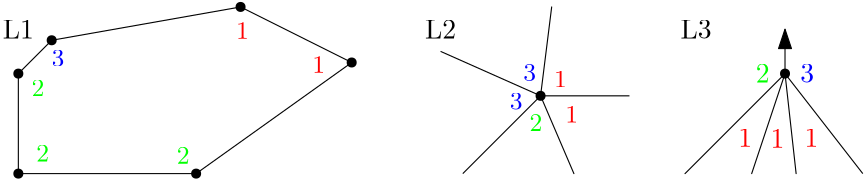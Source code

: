 <?xml version="1.0"?>
<!DOCTYPE ipe SYSTEM "ipe.dtd">
<ipe version="70206" creator="Ipe 7.2.7">
<info created="D:20190410205126" modified="D:20190613165849"/>
<ipestyle name="basic">
<symbol name="arrow/arc(spx)">
<path stroke="sym-stroke" fill="sym-stroke" pen="sym-pen">
0 0 m
-1 0.333 l
-1 -0.333 l
h
</path>
</symbol>
<symbol name="arrow/farc(spx)">
<path stroke="sym-stroke" fill="white" pen="sym-pen">
0 0 m
-1 0.333 l
-1 -0.333 l
h
</path>
</symbol>
<symbol name="arrow/ptarc(spx)">
<path stroke="sym-stroke" fill="sym-stroke" pen="sym-pen">
0 0 m
-1 0.333 l
-0.8 0 l
-1 -0.333 l
h
</path>
</symbol>
<symbol name="arrow/fptarc(spx)">
<path stroke="sym-stroke" fill="white" pen="sym-pen">
0 0 m
-1 0.333 l
-0.8 0 l
-1 -0.333 l
h
</path>
</symbol>
<symbol name="mark/circle(sx)" transformations="translations">
<path fill="sym-stroke">
0.6 0 0 0.6 0 0 e
0.4 0 0 0.4 0 0 e
</path>
</symbol>
<symbol name="mark/disk(sx)" transformations="translations">
<path fill="sym-stroke">
0.6 0 0 0.6 0 0 e
</path>
</symbol>
<symbol name="mark/fdisk(sfx)" transformations="translations">
<group>
<path fill="sym-fill">
0.5 0 0 0.5 0 0 e
</path>
<path fill="sym-stroke" fillrule="eofill">
0.6 0 0 0.6 0 0 e
0.4 0 0 0.4 0 0 e
</path>
</group>
</symbol>
<symbol name="mark/box(sx)" transformations="translations">
<path fill="sym-stroke" fillrule="eofill">
-0.6 -0.6 m
0.6 -0.6 l
0.6 0.6 l
-0.6 0.6 l
h
-0.4 -0.4 m
0.4 -0.4 l
0.4 0.4 l
-0.4 0.4 l
h
</path>
</symbol>
<symbol name="mark/square(sx)" transformations="translations">
<path fill="sym-stroke">
-0.6 -0.6 m
0.6 -0.6 l
0.6 0.6 l
-0.6 0.6 l
h
</path>
</symbol>
<symbol name="mark/fsquare(sfx)" transformations="translations">
<group>
<path fill="sym-fill">
-0.5 -0.5 m
0.5 -0.5 l
0.5 0.5 l
-0.5 0.5 l
h
</path>
<path fill="sym-stroke" fillrule="eofill">
-0.6 -0.6 m
0.6 -0.6 l
0.6 0.6 l
-0.6 0.6 l
h
-0.4 -0.4 m
0.4 -0.4 l
0.4 0.4 l
-0.4 0.4 l
h
</path>
</group>
</symbol>
<symbol name="mark/cross(sx)" transformations="translations">
<group>
<path fill="sym-stroke">
-0.43 -0.57 m
0.57 0.43 l
0.43 0.57 l
-0.57 -0.43 l
h
</path>
<path fill="sym-stroke">
-0.43 0.57 m
0.57 -0.43 l
0.43 -0.57 l
-0.57 0.43 l
h
</path>
</group>
</symbol>
<symbol name="arrow/fnormal(spx)">
<path stroke="sym-stroke" fill="white" pen="sym-pen">
0 0 m
-1 0.333 l
-1 -0.333 l
h
</path>
</symbol>
<symbol name="arrow/pointed(spx)">
<path stroke="sym-stroke" fill="sym-stroke" pen="sym-pen">
0 0 m
-1 0.333 l
-0.8 0 l
-1 -0.333 l
h
</path>
</symbol>
<symbol name="arrow/fpointed(spx)">
<path stroke="sym-stroke" fill="white" pen="sym-pen">
0 0 m
-1 0.333 l
-0.8 0 l
-1 -0.333 l
h
</path>
</symbol>
<symbol name="arrow/linear(spx)">
<path stroke="sym-stroke" pen="sym-pen">
-1 0.333 m
0 0 l
-1 -0.333 l
</path>
</symbol>
<symbol name="arrow/fdouble(spx)">
<path stroke="sym-stroke" fill="white" pen="sym-pen">
0 0 m
-1 0.333 l
-1 -0.333 l
h
-1 0 m
-2 0.333 l
-2 -0.333 l
h
</path>
</symbol>
<symbol name="arrow/double(spx)">
<path stroke="sym-stroke" fill="sym-stroke" pen="sym-pen">
0 0 m
-1 0.333 l
-1 -0.333 l
h
-1 0 m
-2 0.333 l
-2 -0.333 l
h
</path>
</symbol>
<pen name="heavier" value="0.8"/>
<pen name="fat" value="1.2"/>
<pen name="ultrafat" value="2"/>
<symbolsize name="large" value="5"/>
<symbolsize name="small" value="2"/>
<symbolsize name="tiny" value="1.1"/>
<arrowsize name="large" value="10"/>
<arrowsize name="small" value="5"/>
<arrowsize name="tiny" value="3"/>
<color name="red" value="1 0 0"/>
<color name="green" value="0 1 0"/>
<color name="blue" value="0 0 1"/>
<color name="yellow" value="1 1 0"/>
<color name="orange" value="1 0.647 0"/>
<color name="gold" value="1 0.843 0"/>
<color name="purple" value="0.627 0.125 0.941"/>
<color name="gray" value="0.745"/>
<color name="brown" value="0.647 0.165 0.165"/>
<color name="navy" value="0 0 0.502"/>
<color name="pink" value="1 0.753 0.796"/>
<color name="seagreen" value="0.18 0.545 0.341"/>
<color name="turquoise" value="0.251 0.878 0.816"/>
<color name="violet" value="0.933 0.51 0.933"/>
<color name="darkblue" value="0 0 0.545"/>
<color name="darkcyan" value="0 0.545 0.545"/>
<color name="darkgray" value="0.663"/>
<color name="darkgreen" value="0 0.392 0"/>
<color name="darkmagenta" value="0.545 0 0.545"/>
<color name="darkorange" value="1 0.549 0"/>
<color name="darkred" value="0.545 0 0"/>
<color name="lightblue" value="0.678 0.847 0.902"/>
<color name="lightcyan" value="0.878 1 1"/>
<color name="lightgray" value="0.827"/>
<color name="lightgreen" value="0.565 0.933 0.565"/>
<color name="lightyellow" value="1 1 0.878"/>
<dashstyle name="dashed" value="[4] 0"/>
<dashstyle name="dotted" value="[1 3] 0"/>
<dashstyle name="dash dotted" value="[4 2 1 2] 0"/>
<dashstyle name="dash dot dotted" value="[4 2 1 2 1 2] 0"/>
<textsize name="large" value="\large"/>
<textsize name="Large" value="\Large"/>
<textsize name="LARGE" value="\LARGE"/>
<textsize name="huge" value="\huge"/>
<textsize name="Huge" value="\Huge"/>
<textsize name="small" value="\small"/>
<textsize name="footnote" value="\footnotesize"/>
<textsize name="tiny" value="\tiny"/>
<textstyle name="center" begin="\begin{center}" end="\end{center}"/>
<textstyle name="itemize" begin="\begin{itemize}" end="\end{itemize}"/>
<textstyle name="item" begin="\begin{itemize}\item{}" end="\end{itemize}"/>
<gridsize name="4 pts" value="4"/>
<gridsize name="8 pts (~3 mm)" value="8"/>
<gridsize name="16 pts (~6 mm)" value="16"/>
<gridsize name="32 pts (~12 mm)" value="32"/>
<gridsize name="10 pts (~3.5 mm)" value="10"/>
<gridsize name="20 pts (~7 mm)" value="20"/>
<gridsize name="14 pts (~5 mm)" value="14"/>
<gridsize name="28 pts (~10 mm)" value="28"/>
<gridsize name="56 pts (~20 mm)" value="56"/>
<anglesize name="90 deg" value="90"/>
<anglesize name="60 deg" value="60"/>
<anglesize name="45 deg" value="45"/>
<anglesize name="30 deg" value="30"/>
<anglesize name="22.5 deg" value="22.5"/>
<opacity name="10%" value="0.1"/>
<opacity name="30%" value="0.3"/>
<opacity name="50%" value="0.5"/>
<opacity name="75%" value="0.75"/>
<tiling name="falling" angle="-60" step="4" width="1"/>
<tiling name="rising" angle="30" step="4" width="1"/>
</ipestyle>
<page>
<layer name="alpha"/>
<view layers="alpha" active="alpha"/>
<text layer="alpha" matrix="1 0 0 1 -256 -32" transformations="translations" pos="336 816" stroke="black" type="label" width="11.208" height="6.808" depth="0" halign="center" valign="center">L1</text>
<text matrix="1 0 0 1 -188 -32" transformations="translations" pos="420 816" stroke="black" type="label" width="11.208" height="6.808" depth="0" halign="center" valign="center">L2</text>
<text matrix="1 0 0 1 -220.524 -23.8977" transformations="translations" pos="381.157 807.346" stroke="red" type="label" width="4.608" height="5.778" depth="0" halign="center" valign="center" size="small">1</text>
<text matrix="1 0 0 1 -213.252 -25.5176" transformations="translations" pos="401.401 796.746" stroke="red" type="label" width="4.608" height="5.778" depth="0" halign="center" valign="center" size="small">1</text>
<text matrix="1 0 0 1 -250.137 -34.2466" transformations="translations" pos="389.448 772.704" stroke="green" type="label" width="4.608" height="5.778" depth="0" halign="center" valign="center" size="small">2</text>
<text matrix="1 0 0 1 -271.162 -33.3213" transformations="translations" pos="359.918 772.555" stroke="green" type="label" width="4.608" height="5.778" depth="0" halign="center" valign="center" size="small">2</text>
<text matrix="1 0 0 1 -260.899 -22.4652" transformations="translations" pos="347.979 785.229" stroke="green" type="label" width="4.608" height="5.778" depth="0" halign="center" valign="center" size="small">2</text>
<text matrix="1 0 0 1 -261.512 -30.3011" transformations="translations" pos="355.767 803.765" stroke="blue" type="label" width="4.608" height="5.778" depth="0" halign="center" valign="center" size="small">3</text>
<text matrix="1 0 0 1 -188.86 -30.0372" transformations="translations" pos="464 796" stroke="red" type="label" width="4.608" height="5.778" depth="0" halign="center" valign="center" size="small">1</text>
<text matrix="1 0 0 1 -188.786 -30.7403" transformations="translations" pos="468 784" stroke="red" type="label" width="4.608" height="5.778" depth="0" halign="center" valign="center" size="small">1</text>
<text matrix="1 0 0 1 -182.511 -27.6412" transformations="translations" pos="448.804 777.905" stroke="green" type="label" width="4.608" height="5.778" depth="0" halign="center" valign="center" size="small">2</text>
<text matrix="1 0 0 1 -190.193 -38.3599" transformations="translations" pos="449.434 796.318" stroke="blue" type="label" width="4.608" height="5.778" depth="0" halign="center" valign="center" size="small">3</text>
<text matrix="1 0 0 1 -192.771 -28" transformations="translations" pos="456.804 796.263" stroke="blue" type="label" width="4.608" height="5.778" depth="0" halign="center" valign="center" size="small">3</text>
<text matrix="1 0 0 1 -148 -32" transformations="translations" pos="472 816" stroke="black" type="label" width="11.208" height="6.808" depth="0" halign="center" valign="center">L3</text>
<text matrix="1 0 0 1 -148 -32" transformations="translations" pos="496 800" stroke="green" type="label" width="4.981" height="6.42" depth="0" halign="center" valign="center">2</text>
<text matrix="1 0 0 1 -143.784 -25.5005" transformations="translations" pos="485.421 770.348" stroke="red" type="label" width="4.981" height="6.42" depth="0" halign="center" valign="center">1</text>
<text matrix="1 0 0 1 -145.54 -25.9616" transformations="translations" pos="498.808 770.501" stroke="red" type="label" width="4.981" height="6.42" depth="0" halign="center" valign="center">1</text>
<text matrix="1 0 0 1 -148 -27.8302" transformations="translations" pos="513.471 772.666" stroke="red" type="label" width="4.981" height="6.42" depth="0" halign="center" valign="center">1</text>
<path stroke="black">
92 780 m
160 792 l
200 772 l
144 732 l
80 732 l
80 768 l
92 780 l
</path>
<use name="mark/disk(sx)" pos="92 780" size="normal" stroke="black"/>
<use name="mark/disk(sx)" pos="160 792" size="normal" stroke="black"/>
<use name="mark/disk(sx)" pos="200 772" size="normal" stroke="black"/>
<use name="mark/disk(sx)" pos="144 732" size="normal" stroke="black"/>
<use name="mark/disk(sx)" pos="80 732" size="normal" stroke="black"/>
<use name="mark/disk(sx)" pos="80 768" size="normal" stroke="black"/>
<path matrix="1 0 0 1 -16 0" stroke="black">
284 760 m
288 792 l
284 760 l
248 776 l
</path>
<path matrix="1 0 0 1 -16 0" stroke="black">
284 760 m
256 732 l
</path>
<path matrix="1 0 0 1 -16 0" stroke="black">
284 760 m
296 732 l
284 760 l
316 760 l
</path>
<path matrix="1 0 0 1 -32 0" stroke="black" arrow="normal/normal">
388 768 m
388 784 l
</path>
<path matrix="1 0 0 1 -32 0" stroke="black">
388 768 m
352 732 l
388 768 l
376 732 l
388 768 l
392 732 l
388 768 l
416 732 l
</path>
<use matrix="1 0 0 1 -16 0" name="mark/disk(sx)" pos="284 760" size="normal" stroke="black"/>
<use matrix="1 0 0 1 -32 0" name="mark/disk(sx)" pos="388 768" size="normal" stroke="black"/>
<text matrix="1 0 0 1 -132 -32" transformations="translations" pos="496 800" stroke="blue" type="label" width="4.981" height="6.42" depth="0" halign="center" valign="center" style="math">3</text>
</page>
</ipe>
